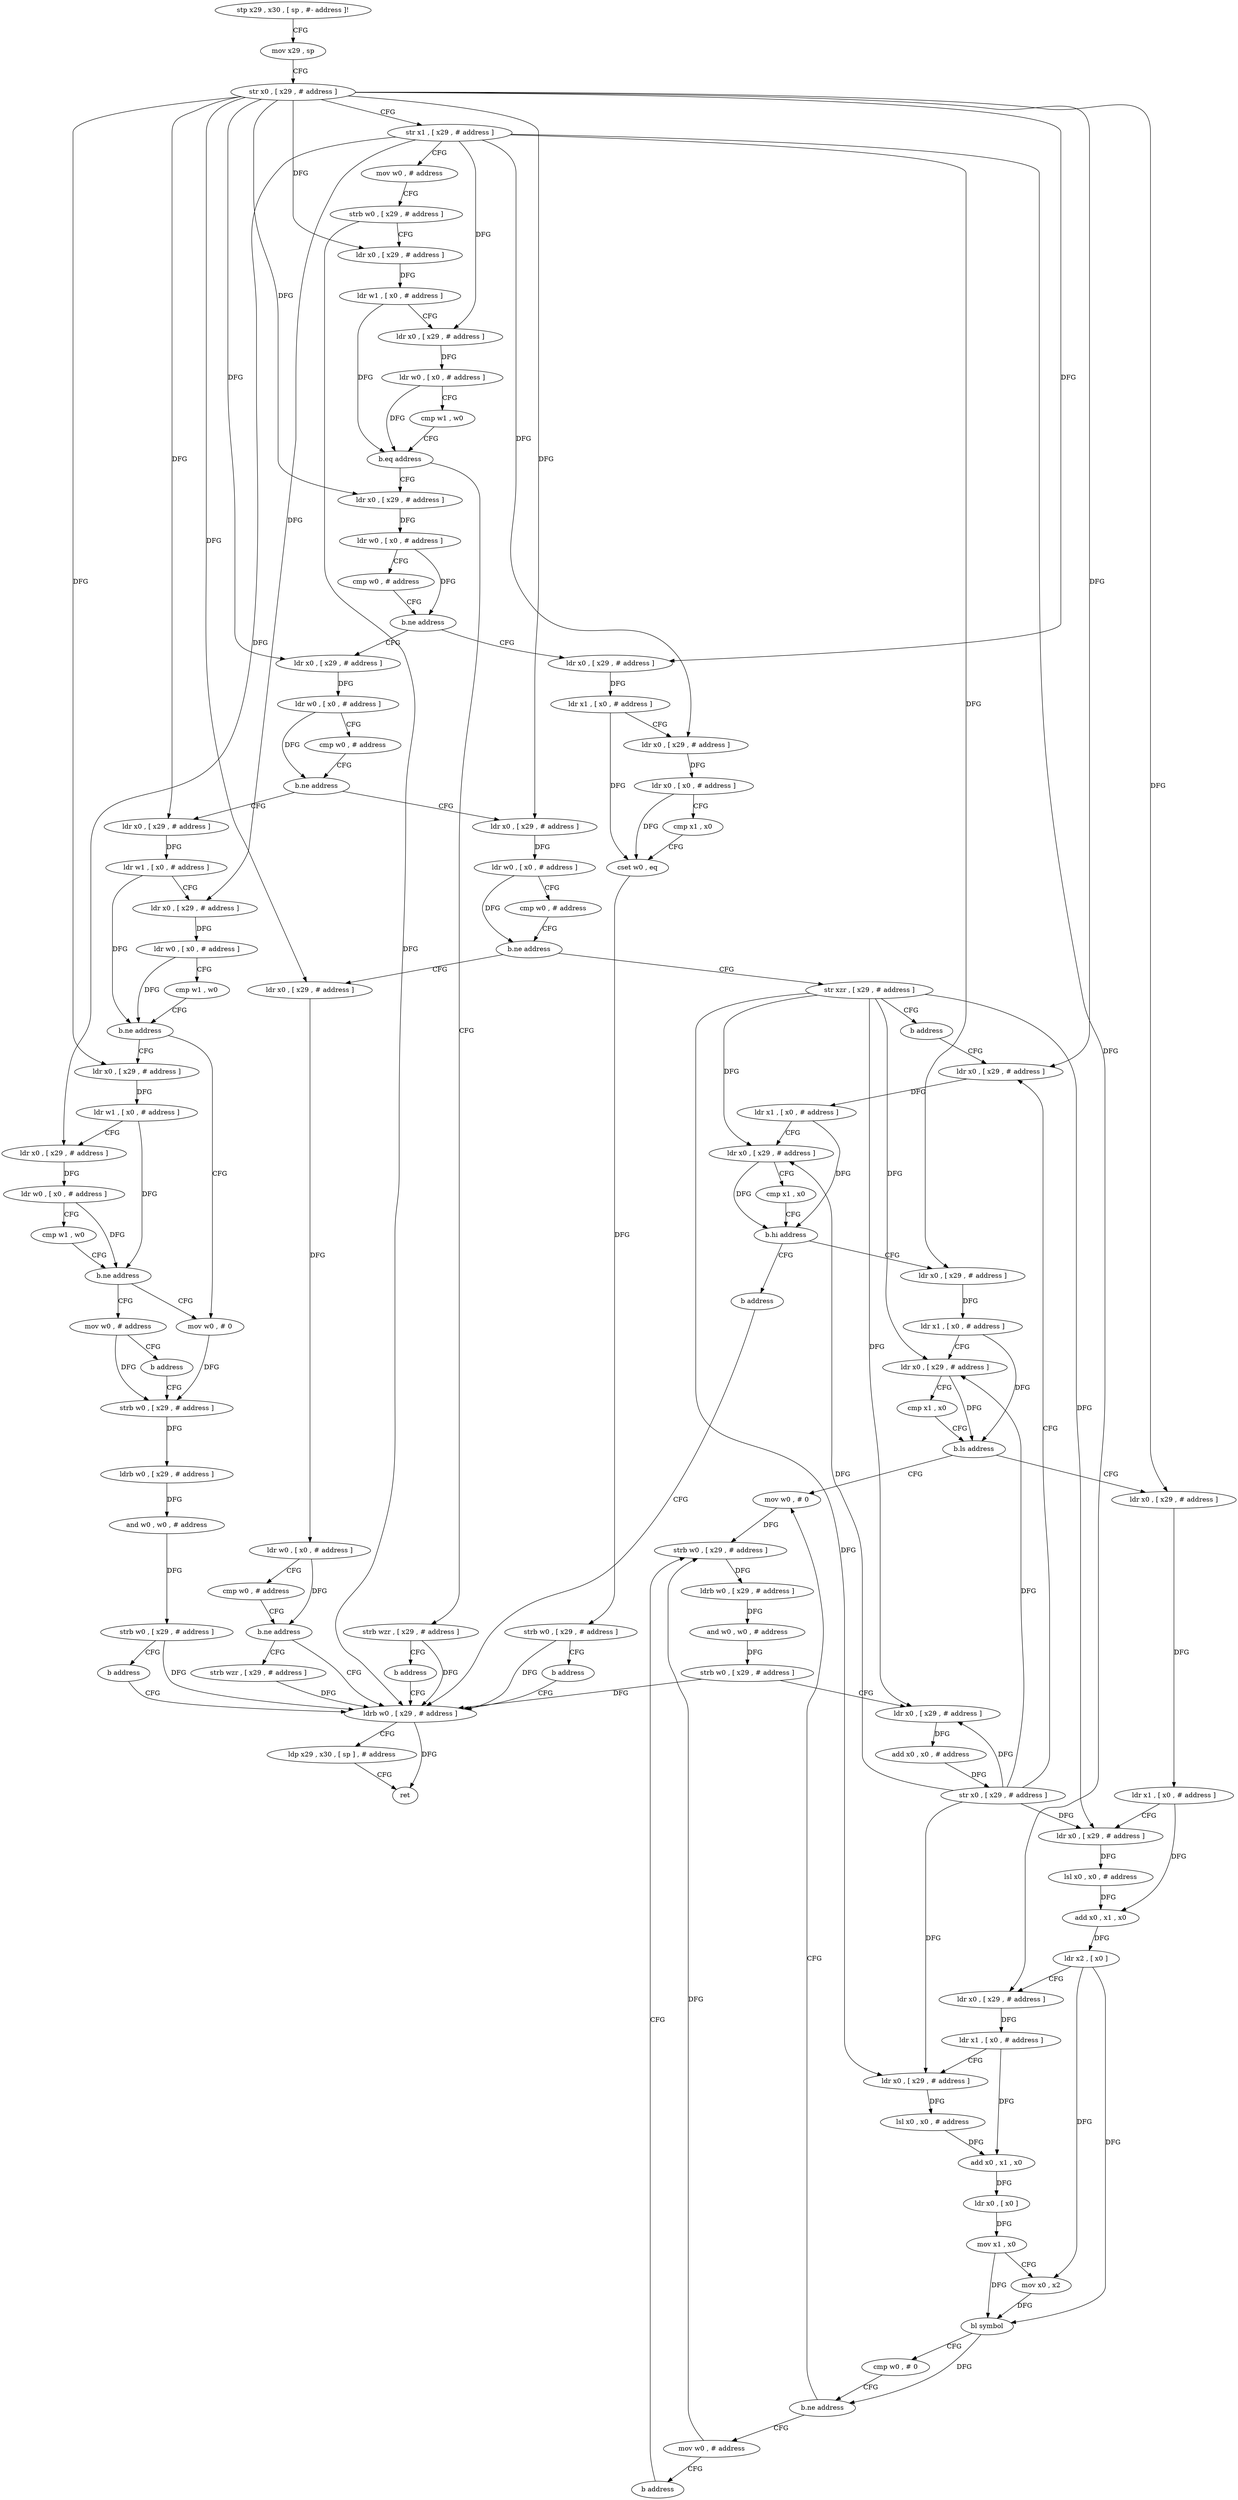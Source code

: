 digraph "func" {
"182152" [label = "stp x29 , x30 , [ sp , #- address ]!" ]
"182156" [label = "mov x29 , sp" ]
"182160" [label = "str x0 , [ x29 , # address ]" ]
"182164" [label = "str x1 , [ x29 , # address ]" ]
"182168" [label = "mov w0 , # address" ]
"182172" [label = "strb w0 , [ x29 , # address ]" ]
"182176" [label = "ldr x0 , [ x29 , # address ]" ]
"182180" [label = "ldr w1 , [ x0 , # address ]" ]
"182184" [label = "ldr x0 , [ x29 , # address ]" ]
"182188" [label = "ldr w0 , [ x0 , # address ]" ]
"182192" [label = "cmp w1 , w0" ]
"182196" [label = "b.eq address" ]
"182208" [label = "ldr x0 , [ x29 , # address ]" ]
"182200" [label = "strb wzr , [ x29 , # address ]" ]
"182212" [label = "ldr w0 , [ x0 , # address ]" ]
"182216" [label = "cmp w0 , # address" ]
"182220" [label = "b.ne address" ]
"182256" [label = "ldr x0 , [ x29 , # address ]" ]
"182224" [label = "ldr x0 , [ x29 , # address ]" ]
"182204" [label = "b address" ]
"182548" [label = "ldrb w0 , [ x29 , # address ]" ]
"182260" [label = "ldr w0 , [ x0 , # address ]" ]
"182264" [label = "cmp w0 , # address" ]
"182268" [label = "b.ne address" ]
"182352" [label = "ldr x0 , [ x29 , # address ]" ]
"182272" [label = "ldr x0 , [ x29 , # address ]" ]
"182228" [label = "ldr x1 , [ x0 , # address ]" ]
"182232" [label = "ldr x0 , [ x29 , # address ]" ]
"182236" [label = "ldr x0 , [ x0 , # address ]" ]
"182240" [label = "cmp x1 , x0" ]
"182244" [label = "cset w0 , eq" ]
"182248" [label = "strb w0 , [ x29 , # address ]" ]
"182252" [label = "b address" ]
"182552" [label = "ldp x29 , x30 , [ sp ] , # address" ]
"182556" [label = "ret" ]
"182356" [label = "ldr w0 , [ x0 , # address ]" ]
"182360" [label = "cmp w0 , # address" ]
"182364" [label = "b.ne address" ]
"182528" [label = "ldr x0 , [ x29 , # address ]" ]
"182368" [label = "str xzr , [ x29 , # address ]" ]
"182276" [label = "ldr w1 , [ x0 , # address ]" ]
"182280" [label = "ldr x0 , [ x29 , # address ]" ]
"182284" [label = "ldr w0 , [ x0 , # address ]" ]
"182288" [label = "cmp w1 , w0" ]
"182292" [label = "b.ne address" ]
"182328" [label = "mov w0 , # 0" ]
"182296" [label = "ldr x0 , [ x29 , # address ]" ]
"182532" [label = "ldr w0 , [ x0 , # address ]" ]
"182536" [label = "cmp w0 , # address" ]
"182540" [label = "b.ne address" ]
"182544" [label = "strb wzr , [ x29 , # address ]" ]
"182372" [label = "b address" ]
"182504" [label = "ldr x0 , [ x29 , # address ]" ]
"182332" [label = "strb w0 , [ x29 , # address ]" ]
"182300" [label = "ldr w1 , [ x0 , # address ]" ]
"182304" [label = "ldr x0 , [ x29 , # address ]" ]
"182308" [label = "ldr w0 , [ x0 , # address ]" ]
"182312" [label = "cmp w1 , w0" ]
"182316" [label = "b.ne address" ]
"182320" [label = "mov w0 , # address" ]
"182508" [label = "ldr x1 , [ x0 , # address ]" ]
"182512" [label = "ldr x0 , [ x29 , # address ]" ]
"182516" [label = "cmp x1 , x0" ]
"182520" [label = "b.hi address" ]
"182376" [label = "ldr x0 , [ x29 , # address ]" ]
"182524" [label = "b address" ]
"182324" [label = "b address" ]
"182380" [label = "ldr x1 , [ x0 , # address ]" ]
"182384" [label = "ldr x0 , [ x29 , # address ]" ]
"182388" [label = "cmp x1 , x0" ]
"182392" [label = "b.ls address" ]
"182472" [label = "mov w0 , # 0" ]
"182396" [label = "ldr x0 , [ x29 , # address ]" ]
"182336" [label = "ldrb w0 , [ x29 , # address ]" ]
"182340" [label = "and w0 , w0 , # address" ]
"182344" [label = "strb w0 , [ x29 , # address ]" ]
"182348" [label = "b address" ]
"182476" [label = "strb w0 , [ x29 , # address ]" ]
"182400" [label = "ldr x1 , [ x0 , # address ]" ]
"182404" [label = "ldr x0 , [ x29 , # address ]" ]
"182408" [label = "lsl x0 , x0 , # address" ]
"182412" [label = "add x0 , x1 , x0" ]
"182416" [label = "ldr x2 , [ x0 ]" ]
"182420" [label = "ldr x0 , [ x29 , # address ]" ]
"182424" [label = "ldr x1 , [ x0 , # address ]" ]
"182428" [label = "ldr x0 , [ x29 , # address ]" ]
"182432" [label = "lsl x0 , x0 , # address" ]
"182436" [label = "add x0 , x1 , x0" ]
"182440" [label = "ldr x0 , [ x0 ]" ]
"182444" [label = "mov x1 , x0" ]
"182448" [label = "mov x0 , x2" ]
"182452" [label = "bl symbol" ]
"182456" [label = "cmp w0 , # 0" ]
"182460" [label = "b.ne address" ]
"182464" [label = "mov w0 , # address" ]
"182468" [label = "b address" ]
"182480" [label = "ldrb w0 , [ x29 , # address ]" ]
"182484" [label = "and w0 , w0 , # address" ]
"182488" [label = "strb w0 , [ x29 , # address ]" ]
"182492" [label = "ldr x0 , [ x29 , # address ]" ]
"182496" [label = "add x0 , x0 , # address" ]
"182500" [label = "str x0 , [ x29 , # address ]" ]
"182152" -> "182156" [ label = "CFG" ]
"182156" -> "182160" [ label = "CFG" ]
"182160" -> "182164" [ label = "CFG" ]
"182160" -> "182176" [ label = "DFG" ]
"182160" -> "182208" [ label = "DFG" ]
"182160" -> "182256" [ label = "DFG" ]
"182160" -> "182224" [ label = "DFG" ]
"182160" -> "182352" [ label = "DFG" ]
"182160" -> "182272" [ label = "DFG" ]
"182160" -> "182528" [ label = "DFG" ]
"182160" -> "182296" [ label = "DFG" ]
"182160" -> "182504" [ label = "DFG" ]
"182160" -> "182396" [ label = "DFG" ]
"182164" -> "182168" [ label = "CFG" ]
"182164" -> "182184" [ label = "DFG" ]
"182164" -> "182232" [ label = "DFG" ]
"182164" -> "182280" [ label = "DFG" ]
"182164" -> "182304" [ label = "DFG" ]
"182164" -> "182376" [ label = "DFG" ]
"182164" -> "182420" [ label = "DFG" ]
"182168" -> "182172" [ label = "CFG" ]
"182172" -> "182176" [ label = "CFG" ]
"182172" -> "182548" [ label = "DFG" ]
"182176" -> "182180" [ label = "DFG" ]
"182180" -> "182184" [ label = "CFG" ]
"182180" -> "182196" [ label = "DFG" ]
"182184" -> "182188" [ label = "DFG" ]
"182188" -> "182192" [ label = "CFG" ]
"182188" -> "182196" [ label = "DFG" ]
"182192" -> "182196" [ label = "CFG" ]
"182196" -> "182208" [ label = "CFG" ]
"182196" -> "182200" [ label = "CFG" ]
"182208" -> "182212" [ label = "DFG" ]
"182200" -> "182204" [ label = "CFG" ]
"182200" -> "182548" [ label = "DFG" ]
"182212" -> "182216" [ label = "CFG" ]
"182212" -> "182220" [ label = "DFG" ]
"182216" -> "182220" [ label = "CFG" ]
"182220" -> "182256" [ label = "CFG" ]
"182220" -> "182224" [ label = "CFG" ]
"182256" -> "182260" [ label = "DFG" ]
"182224" -> "182228" [ label = "DFG" ]
"182204" -> "182548" [ label = "CFG" ]
"182548" -> "182552" [ label = "CFG" ]
"182548" -> "182556" [ label = "DFG" ]
"182260" -> "182264" [ label = "CFG" ]
"182260" -> "182268" [ label = "DFG" ]
"182264" -> "182268" [ label = "CFG" ]
"182268" -> "182352" [ label = "CFG" ]
"182268" -> "182272" [ label = "CFG" ]
"182352" -> "182356" [ label = "DFG" ]
"182272" -> "182276" [ label = "DFG" ]
"182228" -> "182232" [ label = "CFG" ]
"182228" -> "182244" [ label = "DFG" ]
"182232" -> "182236" [ label = "DFG" ]
"182236" -> "182240" [ label = "CFG" ]
"182236" -> "182244" [ label = "DFG" ]
"182240" -> "182244" [ label = "CFG" ]
"182244" -> "182248" [ label = "DFG" ]
"182248" -> "182252" [ label = "CFG" ]
"182248" -> "182548" [ label = "DFG" ]
"182252" -> "182548" [ label = "CFG" ]
"182552" -> "182556" [ label = "CFG" ]
"182356" -> "182360" [ label = "CFG" ]
"182356" -> "182364" [ label = "DFG" ]
"182360" -> "182364" [ label = "CFG" ]
"182364" -> "182528" [ label = "CFG" ]
"182364" -> "182368" [ label = "CFG" ]
"182528" -> "182532" [ label = "DFG" ]
"182368" -> "182372" [ label = "CFG" ]
"182368" -> "182512" [ label = "DFG" ]
"182368" -> "182384" [ label = "DFG" ]
"182368" -> "182404" [ label = "DFG" ]
"182368" -> "182428" [ label = "DFG" ]
"182368" -> "182492" [ label = "DFG" ]
"182276" -> "182280" [ label = "CFG" ]
"182276" -> "182292" [ label = "DFG" ]
"182280" -> "182284" [ label = "DFG" ]
"182284" -> "182288" [ label = "CFG" ]
"182284" -> "182292" [ label = "DFG" ]
"182288" -> "182292" [ label = "CFG" ]
"182292" -> "182328" [ label = "CFG" ]
"182292" -> "182296" [ label = "CFG" ]
"182328" -> "182332" [ label = "DFG" ]
"182296" -> "182300" [ label = "DFG" ]
"182532" -> "182536" [ label = "CFG" ]
"182532" -> "182540" [ label = "DFG" ]
"182536" -> "182540" [ label = "CFG" ]
"182540" -> "182548" [ label = "CFG" ]
"182540" -> "182544" [ label = "CFG" ]
"182544" -> "182548" [ label = "DFG" ]
"182372" -> "182504" [ label = "CFG" ]
"182504" -> "182508" [ label = "DFG" ]
"182332" -> "182336" [ label = "DFG" ]
"182300" -> "182304" [ label = "CFG" ]
"182300" -> "182316" [ label = "DFG" ]
"182304" -> "182308" [ label = "DFG" ]
"182308" -> "182312" [ label = "CFG" ]
"182308" -> "182316" [ label = "DFG" ]
"182312" -> "182316" [ label = "CFG" ]
"182316" -> "182328" [ label = "CFG" ]
"182316" -> "182320" [ label = "CFG" ]
"182320" -> "182324" [ label = "CFG" ]
"182320" -> "182332" [ label = "DFG" ]
"182508" -> "182512" [ label = "CFG" ]
"182508" -> "182520" [ label = "DFG" ]
"182512" -> "182516" [ label = "CFG" ]
"182512" -> "182520" [ label = "DFG" ]
"182516" -> "182520" [ label = "CFG" ]
"182520" -> "182376" [ label = "CFG" ]
"182520" -> "182524" [ label = "CFG" ]
"182376" -> "182380" [ label = "DFG" ]
"182524" -> "182548" [ label = "CFG" ]
"182324" -> "182332" [ label = "CFG" ]
"182380" -> "182384" [ label = "CFG" ]
"182380" -> "182392" [ label = "DFG" ]
"182384" -> "182388" [ label = "CFG" ]
"182384" -> "182392" [ label = "DFG" ]
"182388" -> "182392" [ label = "CFG" ]
"182392" -> "182472" [ label = "CFG" ]
"182392" -> "182396" [ label = "CFG" ]
"182472" -> "182476" [ label = "DFG" ]
"182396" -> "182400" [ label = "DFG" ]
"182336" -> "182340" [ label = "DFG" ]
"182340" -> "182344" [ label = "DFG" ]
"182344" -> "182348" [ label = "CFG" ]
"182344" -> "182548" [ label = "DFG" ]
"182348" -> "182548" [ label = "CFG" ]
"182476" -> "182480" [ label = "DFG" ]
"182400" -> "182404" [ label = "CFG" ]
"182400" -> "182412" [ label = "DFG" ]
"182404" -> "182408" [ label = "DFG" ]
"182408" -> "182412" [ label = "DFG" ]
"182412" -> "182416" [ label = "DFG" ]
"182416" -> "182420" [ label = "CFG" ]
"182416" -> "182448" [ label = "DFG" ]
"182416" -> "182452" [ label = "DFG" ]
"182420" -> "182424" [ label = "DFG" ]
"182424" -> "182428" [ label = "CFG" ]
"182424" -> "182436" [ label = "DFG" ]
"182428" -> "182432" [ label = "DFG" ]
"182432" -> "182436" [ label = "DFG" ]
"182436" -> "182440" [ label = "DFG" ]
"182440" -> "182444" [ label = "DFG" ]
"182444" -> "182448" [ label = "CFG" ]
"182444" -> "182452" [ label = "DFG" ]
"182448" -> "182452" [ label = "DFG" ]
"182452" -> "182456" [ label = "CFG" ]
"182452" -> "182460" [ label = "DFG" ]
"182456" -> "182460" [ label = "CFG" ]
"182460" -> "182472" [ label = "CFG" ]
"182460" -> "182464" [ label = "CFG" ]
"182464" -> "182468" [ label = "CFG" ]
"182464" -> "182476" [ label = "DFG" ]
"182468" -> "182476" [ label = "CFG" ]
"182480" -> "182484" [ label = "DFG" ]
"182484" -> "182488" [ label = "DFG" ]
"182488" -> "182492" [ label = "CFG" ]
"182488" -> "182548" [ label = "DFG" ]
"182492" -> "182496" [ label = "DFG" ]
"182496" -> "182500" [ label = "DFG" ]
"182500" -> "182504" [ label = "CFG" ]
"182500" -> "182512" [ label = "DFG" ]
"182500" -> "182384" [ label = "DFG" ]
"182500" -> "182404" [ label = "DFG" ]
"182500" -> "182428" [ label = "DFG" ]
"182500" -> "182492" [ label = "DFG" ]
}
